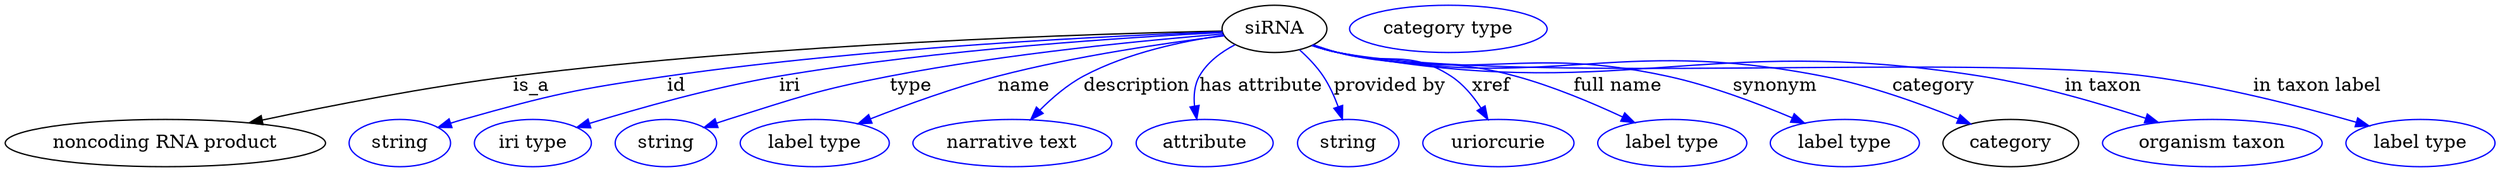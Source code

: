 digraph {
	graph [bb="0,0,1888.1,123"];
	node [label="\N"];
	siRNA	[height=0.5,
		label=siRNA,
		pos="961.54,105",
		width=1.1013];
	"noncoding RNA product"	[height=0.5,
		pos="121.54,18",
		width=3.3761];
	siRNA -> "noncoding RNA product"	[label=is_a,
		lp="399.54,61.5",
		pos="e,185.2,33.4 921.92,103.32 828.29,101.33 586.11,93.986 385.54,69 320.74,60.928 247.88,46.735 195.14,35.527"];
	id	[color=blue,
		height=0.5,
		label=string,
		pos="299.54,18",
		width=1.0652];
	siRNA -> id	[color=blue,
		label=id,
		lp="509.54,61.5",
		pos="e,328.53,29.954 922.05,102.77 842.37,99.887 656.79,91.2 502.54,69 432.82,58.967 415.32,55.131 347.54,36 344.43,35.124 341.24,34.151 \
338.04,33.129",
		style=solid];
	iri	[color=blue,
		height=0.5,
		label="iri type",
		pos="400.54,18",
		width=1.2277];
	siRNA -> iri	[color=blue,
		label=iri,
		lp="595.54,61.5",
		pos="e,433.9,29.942 922.25,102.26 853.84,98.808 708.57,89.559 587.54,69 537.36,60.476 481.1,44.535 443.51,32.939",
		style=solid];
	type	[color=blue,
		height=0.5,
		label=string,
		pos="501.54,18",
		width=1.0652];
	siRNA -> type	[color=blue,
		label=type,
		lp="686.54,61.5",
		pos="e,530.49,29.898 922.66,101.12 866.6,96.564 759.95,86.375 670.54,69 615.4,58.285 602.11,52.901 548.54,36 545.79,35.131 542.95,34.201 \
540.11,33.24",
		style=solid];
	name	[color=blue,
		height=0.5,
		label="label type",
		pos="614.54,18",
		width=1.5707];
	siRNA -> name	[color=blue,
		label=name,
		lp="772.54,61.5",
		pos="e,647.19,32.737 923.34,99.72 881.1,94.499 811.25,84.416 752.54,69 719.72,60.383 683.71,47.204 656.71,36.54",
		style=solid];
	description	[color=blue,
		height=0.5,
		label="narrative text",
		pos="764.54,18",
		width=2.0943];
	siRNA -> description	[color=blue,
		label=description,
		lp="857.04,61.5",
		pos="e,777.84,35.782 923.22,100.32 892.78,96.12 849.92,87.295 816.54,69 804.7,62.511 793.61,52.619 784.74,43.342",
		style=solid];
	"has attribute"	[color=blue,
		height=0.5,
		label=attribute,
		pos="909.54,18",
		width=1.4443];
	siRNA -> "has attribute"	[color=blue,
		label="has attribute",
		lp="951.54,61.5",
		pos="e,903.07,36.221 931.65,92.941 921.15,87.441 910.49,79.641 904.54,69 900.69,62.118 900.18,53.863 901.14,46.061",
		style=solid];
	"provided by"	[color=blue,
		height=0.5,
		label=string,
		pos="1017.5,18",
		width=1.0652];
	siRNA -> "provided by"	[color=blue,
		label="provided by",
		lp="1049,61.5",
		pos="e,1013.1,36.115 980.55,89.045 986.91,83.306 993.63,76.356 998.54,69 1003.2,61.938 1007,53.545 1009.9,45.671",
		style=solid];
	xref	[color=blue,
		height=0.5,
		label=uriorcurie,
		pos="1131.5,18",
		width=1.5887];
	siRNA -> xref	[color=blue,
		label=xref,
		lp="1126,61.5",
		pos="e,1123.5,35.947 991.04,92.852 997.11,90.757 1003.5,88.694 1009.5,87 1047.1,76.458 1062.8,90.288 1095.5,69 1104.8,62.965 1112.5,53.637 \
1118.3,44.665",
		style=solid];
	"full name"	[color=blue,
		height=0.5,
		label="label type",
		pos="1263.5,18",
		width=1.5707];
	siRNA -> "full name"	[color=blue,
		label="full name",
		lp="1222,61.5",
		pos="e,1235,33.548 990.44,92.676 996.67,90.544 1003.3,88.512 1009.5,87 1068.4,72.819 1086.1,84.863 1144.5,69 1172.7,61.361 1202.9,48.576 \
1225.9,37.846",
		style=solid];
	synonym	[color=blue,
		height=0.5,
		label="label type",
		pos="1394.5,18",
		width=1.5707];
	siRNA -> synonym	[color=blue,
		label=synonym,
		lp="1341.5,61.5",
		pos="e,1363.9,33.186 990.12,92.47 996.42,90.324 1003.1,88.339 1009.5,87 1118.6,64.2 1150.7,92.581 1259.5,69 1292.5,61.862 1328.2,48.358 \
1354.6,37.182",
		style=solid];
	category	[height=0.5,
		pos="1520.5,18",
		width=1.4263];
	siRNA -> category	[color=blue,
		label=category,
		lp="1462,61.5",
		pos="e,1490,32.563 990.09,92.359 996.4,90.219 1003.1,88.265 1009.5,87 1170.2,55.33 1216.8,100.35 1377.5,69 1413.3,62.019 1452.3,47.933 \
1480.5,36.486",
		style=solid];
	"in taxon"	[color=blue,
		height=0.5,
		label="organism taxon",
		pos="1673.5,18",
		width=2.3109];
	siRNA -> "in taxon"	[color=blue,
		label="in taxon",
		lp="1590.5,61.5",
		pos="e,1632.6,33.672 989.83,92.387 996.21,90.217 1003,88.243 1009.5,87 1222.7,46.304 1283.2,102.9 1497.5,69 1540.5,62.204 1587.9,48.366 \
1622.7,36.967",
		style=solid];
	"in taxon label"	[color=blue,
		height=0.5,
		label="label type",
		pos="1831.5,18",
		width=1.5707];
	siRNA -> "in taxon label"	[color=blue,
		label="in taxon label",
		lp="1753,61.5",
		pos="e,1792.5,31.035 989.82,92.35 996.2,90.182 1003,88.219 1009.5,87 1143.7,61.912 1488.2,86.536 1623.5,69 1678.9,61.822 1741.1,45.814 \
1782.9,33.832",
		style=solid];
	"named thing_category"	[color=blue,
		height=0.5,
		label="category type",
		pos="1093.5,105",
		width=2.0762];
}
